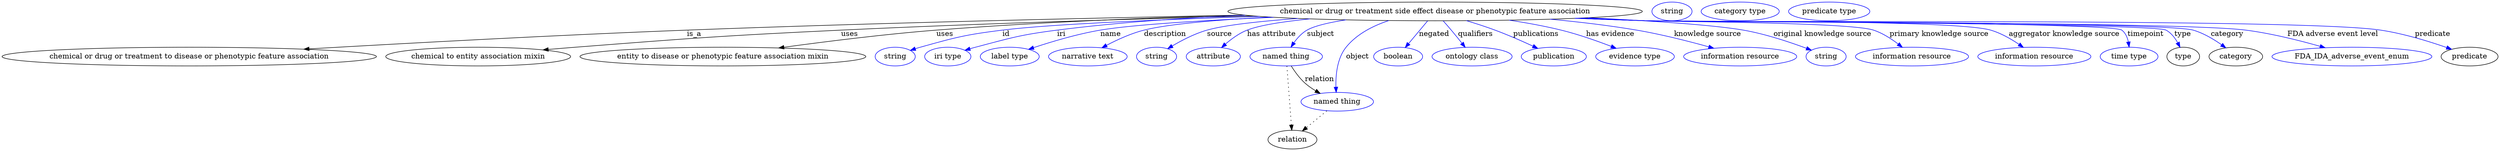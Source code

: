 digraph {
	graph [bb="0,0,4792,283"];
	node [label="\N"];
	"chemical or drug or treatment side effect disease or phenotypic feature association"	[height=0.5,
		label="chemical or drug or treatment side effect disease or phenotypic feature association",
		pos="2750.4,265",
		width=11.049];
	"chemical or drug or treatment to disease or phenotypic feature association"	[height=0.5,
		pos="359.42,178",
		width=9.9838];
	"chemical or drug or treatment side effect disease or phenotypic feature association" -> "chemical or drug or treatment to disease or phenotypic feature association"	[label=is_a,
		lp="1330.4,221.5",
		pos="e,579.8,192.26 2384.9,257.88 2095.1,252.35 1679.7,242.92 1316.4,229 1068,219.48 783.62,204.04 589.83,192.84"];
	"chemical to entity association mixin"	[height=0.5,
		pos="914.42,178",
		width=4.9287];
	"chemical or drug or treatment side effect disease or phenotypic feature association" -> "chemical to entity association mixin"	[label=uses,
		lp="1627.9,221.5",
		pos="e,1039.4,190.81 2401.3,256.34 2175.9,250.63 1876.2,241.63 1611.4,229 1384.5,218.18 1327.9,213.62 1101.4,196 1084.6,194.69 1067,193.22 \
1049.6,191.71"];
	"entity to disease or phenotypic feature association mixin"	[height=0.5,
		pos="1384.4,178",
		width=7.6188];
	"chemical or drug or treatment side effect disease or phenotypic feature association" -> "entity to disease or phenotypic feature association mixin"	[label=uses,
		lp="1810.9,221.5",
		pos="e,1491.6,194.6 2384.8,257.88 2206.5,253.04 1989.1,244.4 1794.4,229 1695.4,221.17 1583.6,207.18 1501.7,195.99"];
	id	[color=blue,
		height=0.5,
		label=string,
		pos="1715.4,178",
		width=1.0652];
	"chemical or drug or treatment side effect disease or phenotypic feature association" -> id	[color=blue,
		label=id,
		lp="1928.4,221.5",
		pos="e,1744.4,189.97 2414.2,255.36 2227.5,249.46 2014.5,240.61 1921.4,229 1850.2,220.12 1832.5,215.35 1763.4,196 1760.3,195.13 1757.1,\
194.16 1753.9,193.14",
		style=solid];
	iri	[color=blue,
		height=0.5,
		label="iri type",
		pos="1816.4,178",
		width=1.2277];
	"chemical or drug or treatment side effect disease or phenotypic feature association" -> iri	[color=blue,
		label=iri,
		lp="2034.4,221.5",
		pos="e,1849.3,190.14 2386.7,257.71 2271.2,252.7 2143.1,243.99 2026.4,229 1955.7,219.92 1938.3,214.25 1869.4,196 1866,195.11 1862.6,194.13 \
1859.1,193.11",
		style=solid];
	name	[color=blue,
		height=0.5,
		label="label type",
		pos="1935.4,178",
		width=1.5707];
	"chemical or drug or treatment side effect disease or phenotypic feature association" -> name	[color=blue,
		label=name,
		lp="2129.4,221.5",
		pos="e,1971.5,191.97 2441.3,253.66 2310.2,247.92 2173,239.73 2109.4,229 2065.1,221.53 2016.1,206.82 1981.4,195.28",
		style=solid];
	description	[color=blue,
		height=0.5,
		label="narrative text",
		pos="2085.4,178",
		width=2.0943];
	"chemical or drug or treatment side effect disease or phenotypic feature association" -> description	[color=blue,
		label=description,
		lp="2233.9,221.5",
		pos="e,2112.3,194.9 2433.9,254.09 2335.4,248.82 2240.3,240.88 2193.4,229 2168.2,222.62 2141.7,210.44 2121.3,199.7",
		style=solid];
	source	[color=blue,
		height=0.5,
		label=string,
		pos="2217.4,178",
		width=1.0652];
	"chemical or drug or treatment side effect disease or phenotypic feature association" -> source	[color=blue,
		label=source,
		lp="2337.4,221.5",
		pos="e,2238.5,193.14 2487.1,251.48 2415.1,246.15 2347.6,238.83 2313.4,229 2289.9,222.25 2265.5,209.45 2247.2,198.5",
		style=solid];
	"has attribute"	[color=blue,
		height=0.5,
		label=attribute,
		pos="2325.4,178",
		width=1.4443];
	"chemical or drug or treatment side effect disease or phenotypic feature association" -> "has attribute"	[color=blue,
		label="has attribute",
		lp="2437.4,221.5",
		pos="e,2341.2,195.25 2510.7,250.59 2459.9,245.45 2414.4,238.46 2390.4,229 2375,222.92 2360.2,212.06 2348.6,202.01",
		style=solid];
	subject	[color=blue,
		height=0.5,
		label="named thing",
		pos="2465.4,178",
		width=1.9318];
	"chemical or drug or treatment side effect disease or phenotypic feature association" -> subject	[color=blue,
		label=subject,
		lp="2531.4,221.5",
		pos="e,2474.6,196.23 2580.3,248.73 2548,243.72 2519.9,237.26 2505.4,229 2495.3,223.23 2486.8,213.83 2480.3,204.73",
		style=solid];
	object	[color=blue,
		height=0.5,
		label="named thing",
		pos="2563.4,91",
		width=1.9318];
	"chemical or drug or treatment side effect disease or phenotypic feature association" -> object	[color=blue,
		label=object,
		lp="2602.4,178",
		pos="e,2561.4,109.15 2662.3,247.39 2632.1,237.38 2600.8,221.41 2580.4,196 2563.1,174.44 2560.3,142.11 2560.9,119.23",
		style=solid];
	negated	[color=blue,
		height=0.5,
		label=boolean,
		pos="2680.4,178",
		width=1.2999];
	"chemical or drug or treatment side effect disease or phenotypic feature association" -> negated	[color=blue,
		label=negated,
		lp="2749.4,221.5",
		pos="e,2693.9,195.31 2736.3,246.8 2725.9,234.23 2711.7,217.01 2700.2,203.08",
		style=solid];
	qualifiers	[color=blue,
		height=0.5,
		label="ontology class",
		pos="2821.4,178",
		width=2.1304];
	"chemical or drug or treatment side effect disease or phenotypic feature association" -> qualifiers	[color=blue,
		label=qualifiers,
		lp="2828.9,221.5",
		pos="e,2808.7,195.93 2766.6,246.79 2771.8,241.2 2777.4,234.91 2782.4,229 2789.2,221.01 2796.3,212.07 2802.6,203.97",
		style=solid];
	publications	[color=blue,
		height=0.5,
		label=publication,
		pos="2978.4,178",
		width=1.7332];
	"chemical or drug or treatment side effect disease or phenotypic feature association" -> publications	[color=blue,
		label=publications,
		lp="2945.4,221.5",
		pos="e,2948,193.86 2811.4,247.18 2829.3,241.82 2848.8,235.57 2866.4,229 2890.8,219.91 2917.5,208.1 2938.6,198.24",
		style=solid];
	"has evidence"	[color=blue,
		height=0.5,
		label="evidence type",
		pos="3134.4,178",
		width=2.0943];
	"chemical or drug or treatment side effect disease or phenotypic feature association" -> "has evidence"	[color=blue,
		label="has evidence",
		lp="3087.9,221.5",
		pos="e,3098.5,193.96 2893.6,248.17 2926.6,243.2 2961.5,236.89 2993.4,229 3026,220.96 3061.6,208.31 3088.9,197.75",
		style=solid];
	"knowledge source"	[color=blue,
		height=0.5,
		label="information resource",
		pos="3336.4,178",
		width=3.015];
	"chemical or drug or treatment side effect disease or phenotypic feature association" -> "knowledge source"	[color=blue,
		label="knowledge source",
		lp="3274.9,221.5",
		pos="e,3286,194.07 2972.3,250.04 3026.8,244.95 3084.9,238.11 3138.4,229 3185.1,221.05 3237,207.79 3275.9,196.92",
		style=solid];
	"original knowledge source"	[color=blue,
		height=0.5,
		label=string,
		pos="3501.4,178",
		width=1.0652];
	"chemical or drug or treatment side effect disease or phenotypic feature association" -> "original knowledge source"	[color=blue,
		label="original knowledge source",
		lp="3495.4,221.5",
		pos="e,3473.4,190.35 3045.1,252.88 3163.8,247.09 3286,239.09 3343.4,229 3385.6,221.59 3432.2,205.88 3463.7,194.04",
		style=solid];
	"primary knowledge source"	[color=blue,
		height=0.5,
		label="information resource",
		pos="3666.4,178",
		width=3.015];
	"chemical or drug or treatment side effect disease or phenotypic feature association" -> "primary knowledge source"	[color=blue,
		label="primary knowledge source",
		lp="3719.4,221.5",
		pos="e,3648.2,195.82 3031.5,252.24 3073.7,250.48 3116.7,248.69 3157.4,247 3205.9,244.99 3547.4,244.29 3593.4,229 3610.4,223.36 3627,212.5 \
3640.1,202.34",
		style=solid];
	"aggregator knowledge source"	[color=blue,
		height=0.5,
		label="information resource",
		pos="3901.4,178",
		width=3.015];
	"chemical or drug or treatment side effect disease or phenotypic feature association" -> "aggregator knowledge source"	[color=blue,
		label="aggregator knowledge source",
		lp="3958.9,221.5",
		pos="e,3880.7,195.68 3025.2,251.98 3069.4,250.2 3114.7,248.48 3157.4,247 3230.8,244.47 3747.9,249.64 3818.4,229 3837.7,223.35 3857.1,\
212.08 3872.3,201.66",
		style=solid];
	timepoint	[color=blue,
		height=0.5,
		label="time type",
		pos="4083.4,178",
		width=1.5346];
	"chemical or drug or treatment side effect disease or phenotypic feature association" -> timepoint	[color=blue,
		label=timepoint,
		lp="4115.4,221.5",
		pos="e,4083.5,196.22 3021.9,251.83 3067.1,250.04 3113.6,248.35 3157.4,247 3182.7,246.22 4049.4,244.51 4069.4,229 4076.5,223.53 4080.2,\
214.79 4082.1,206.14",
		style=solid];
	type	[height=0.5,
		pos="4187.4,178",
		width=0.86659];
	"chemical or drug or treatment side effect disease or phenotypic feature association" -> type	[color=blue,
		label=type,
		lp="4186.4,221.5",
		pos="e,4181.3,195.68 3021,251.8 3066.6,250 3113.3,248.32 3157.4,247 3185.1,246.17 4130.1,242.35 4154.4,229 4164.1,223.66 4171.5,214.11 \
4176.7,204.78",
		style=solid];
	category	[height=0.5,
		pos="4288.4,178",
		width=1.4263];
	"chemical or drug or treatment side effect disease or phenotypic feature association" -> category	[color=blue,
		label=category,
		lp="4271.9,221.5",
		pos="e,4269.3,194.76 3020.8,251.78 3066.4,249.98 3113.2,248.3 3157.4,247 3215.7,245.28 4150.4,245.24 4206.4,229 4226.1,223.29 4245.8,\
211.54 4260.9,200.87",
		style=solid];
	"FDA adverse event level"	[color=blue,
		height=0.5,
		label=FDA_IDA_adverse_event_enum,
		pos="4511.4,178",
		width=4.2607];
	"chemical or drug or treatment side effect disease or phenotypic feature association" -> "FDA adverse event level"	[color=blue,
		label="FDA adverse event level",
		lp="4474.9,221.5",
		pos="e,4460,195 3019.9,251.75 3065.8,249.95 3113,248.28 3157.4,247 3285.2,243.33 4180.7,245.31 4307.4,229 4356.2,222.72 4410.2,209.18 \
4450.4,197.77",
		style=solid];
	predicate	[height=0.5,
		pos="4737.4,178",
		width=1.5165];
	"chemical or drug or treatment side effect disease or phenotypic feature association" -> predicate	[color=blue,
		label=predicate,
		lp="4666.4,221.5",
		pos="e,4703,192.07 3018.6,251.7 3064.9,249.89 3112.5,248.22 3157.4,247 3313.9,242.73 4411.6,252.18 4566.4,229 4610.5,222.39 4659.2,207.35 \
4693.3,195.49",
		style=solid];
	subject -> object	[label=relation,
		lp="2529.4,134.5",
		pos="e,2530.8,107 2475.2,159.8 2481.7,149.42 2490.9,136.42 2501.4,127 2507.5,121.55 2514.6,116.58 2521.7,112.21"];
	relation	[height=0.5,
		pos="2477.4,18",
		width=1.2999];
	subject -> relation	[pos="e,2476.1,36.188 2466.7,159.79 2468.8,132.48 2472.9,78.994 2475.3,46.38",
		style=dotted];
	object -> relation	[pos="e,2496.4,34.647 2543.5,73.533 2531.8,63.922 2517,51.669 2504.3,41.213",
		style=dotted];
	association_type	[color=blue,
		height=0.5,
		label=string,
		pos="3204.4,265",
		width=1.0652];
	association_category	[color=blue,
		height=0.5,
		label="category type",
		pos="3335.4,265",
		width=2.0762];
	"chemical or drug or treatment side effect disease or phenotypic feature association_predicate"	[color=blue,
		height=0.5,
		label="predicate type",
		pos="3506.4,265",
		width=2.1665];
}

